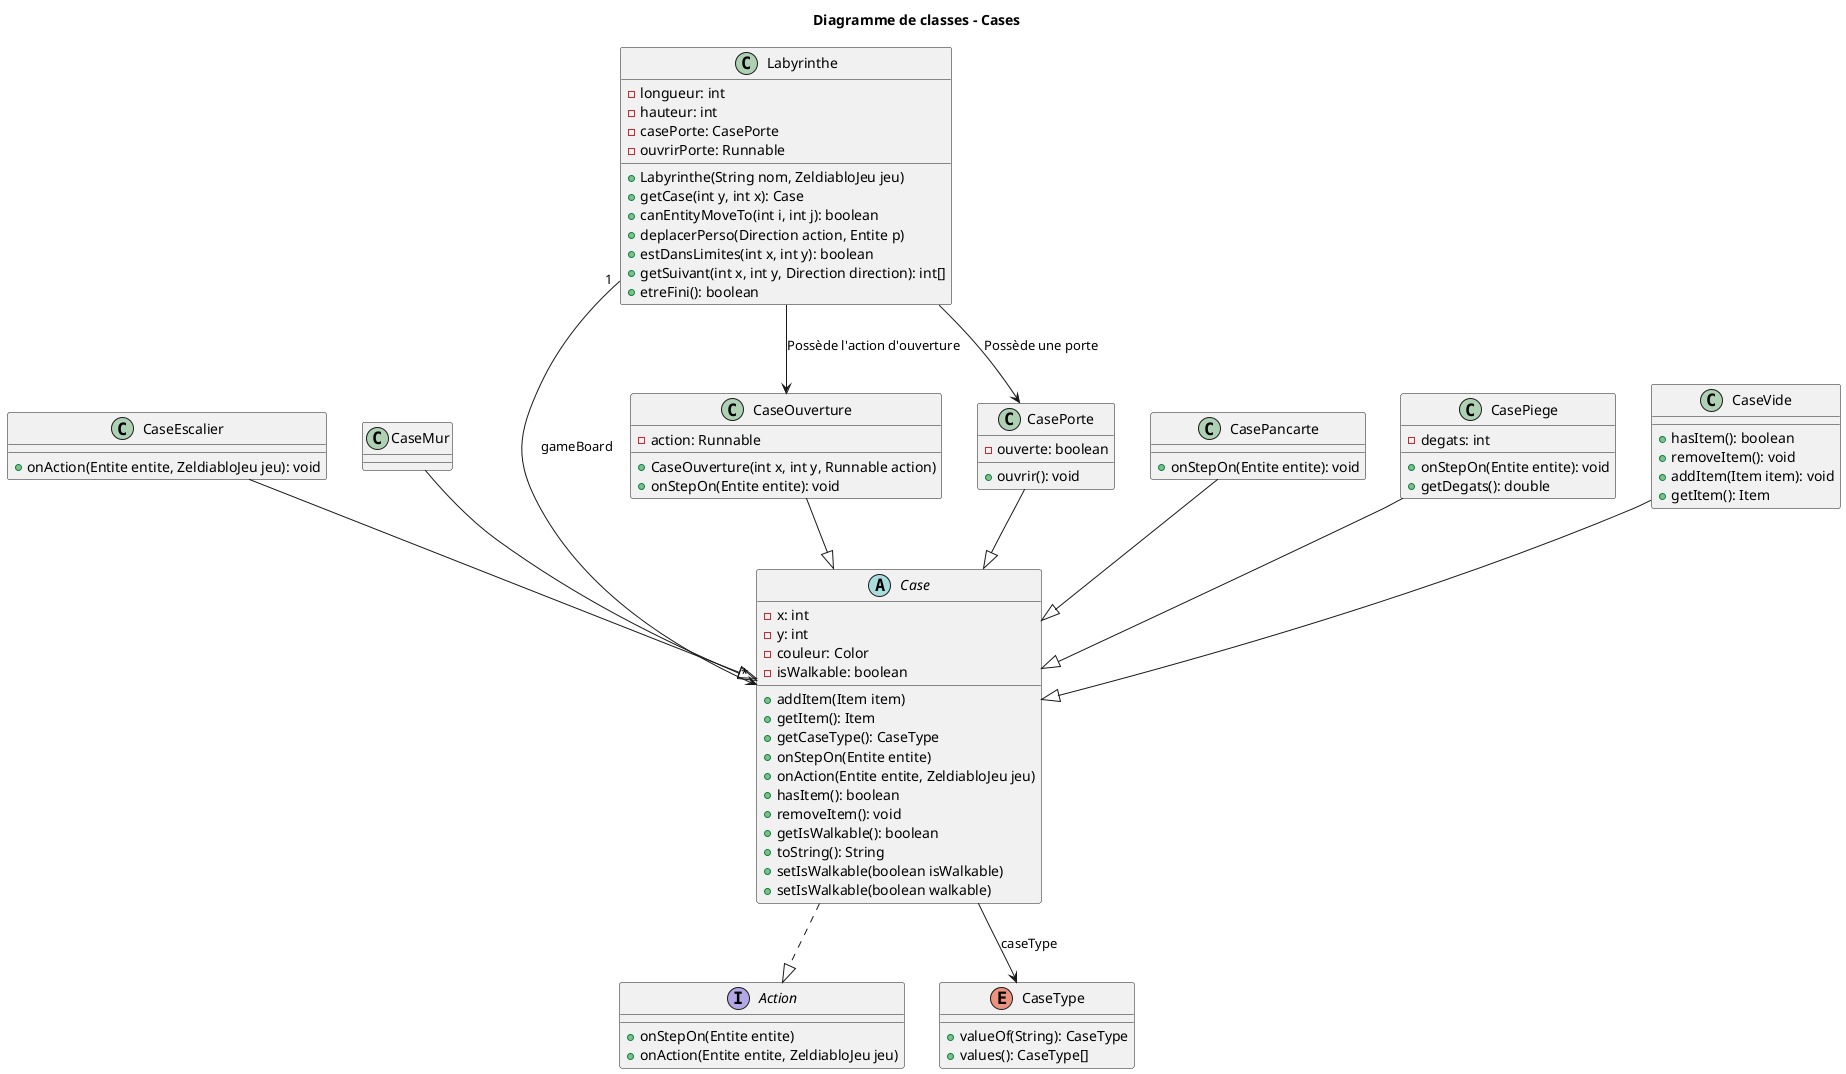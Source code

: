 @startuml
title Diagramme de classes - Cases

interface Action {
    +onStepOn(Entite entite)
    +onAction(Entite entite, ZeldiabloJeu jeu)
}

enum CaseType {
    +valueOf(String): CaseType
    +values(): CaseType[]
}

abstract class Case {
    -x: int
    -y: int
    -couleur: Color 
    -isWalkable: boolean
    +addItem(Item item)
    +getItem(): Item
    +getCaseType(): CaseType
    +onStepOn(Entite entite)
    +onAction(Entite entite, ZeldiabloJeu jeu)
    +hasItem(): boolean
    +removeItem(): void
    +getIsWalkable(): boolean
    +toString(): String
    +setIsWalkable(boolean isWalkable)
    +setIsWalkable(boolean walkable)
}

class CaseEscalier {
    +onAction(Entite entite, ZeldiabloJeu jeu): void
}

class CaseMur {
}

class CaseOuverture {
    -action: Runnable
    +CaseOuverture(int x, int y, Runnable action)
    +onStepOn(Entite entite): void
}

class CasePancarte {
    +onStepOn(Entite entite): void
}

class CasePiege {
    -degats: int
    +onStepOn(Entite entite): void
    +getDegats(): double
}

class CasePorte {
    -ouverte: boolean
    +ouvrir(): void
}

class CaseVide {
    +hasItem(): boolean
    +removeItem(): void
    +addItem(Item item): void
    +getItem(): Item
}

class Labyrinthe {
    -longueur: int
    -hauteur: int
    -casePorte: CasePorte
    -ouvrirPorte: Runnable
    +Labyrinthe(String nom, ZeldiabloJeu jeu)
    +getCase(int y, int x): Case
    +canEntityMoveTo(int i, int j): boolean
    +deplacerPerso(Direction action, Entite p)
    +estDansLimites(int x, int y): boolean
    +getSuivant(int x, int y, Direction direction): int[]
    +etreFini(): boolean
}

Case ..|> Action
CaseEscalier --|> Case
CaseMur --|> Case
CaseOuverture --|> Case
CasePancarte --|> Case
CasePiege --|> Case
CasePorte --|> Case
CaseVide --|> Case

Case --> CaseType : caseType
Labyrinthe --> CasePorte : Possède une porte
Labyrinthe --> CaseOuverture : Possède l'action d'ouverture
Labyrinthe "1" --> "*" Case : gameBoard

@enduml